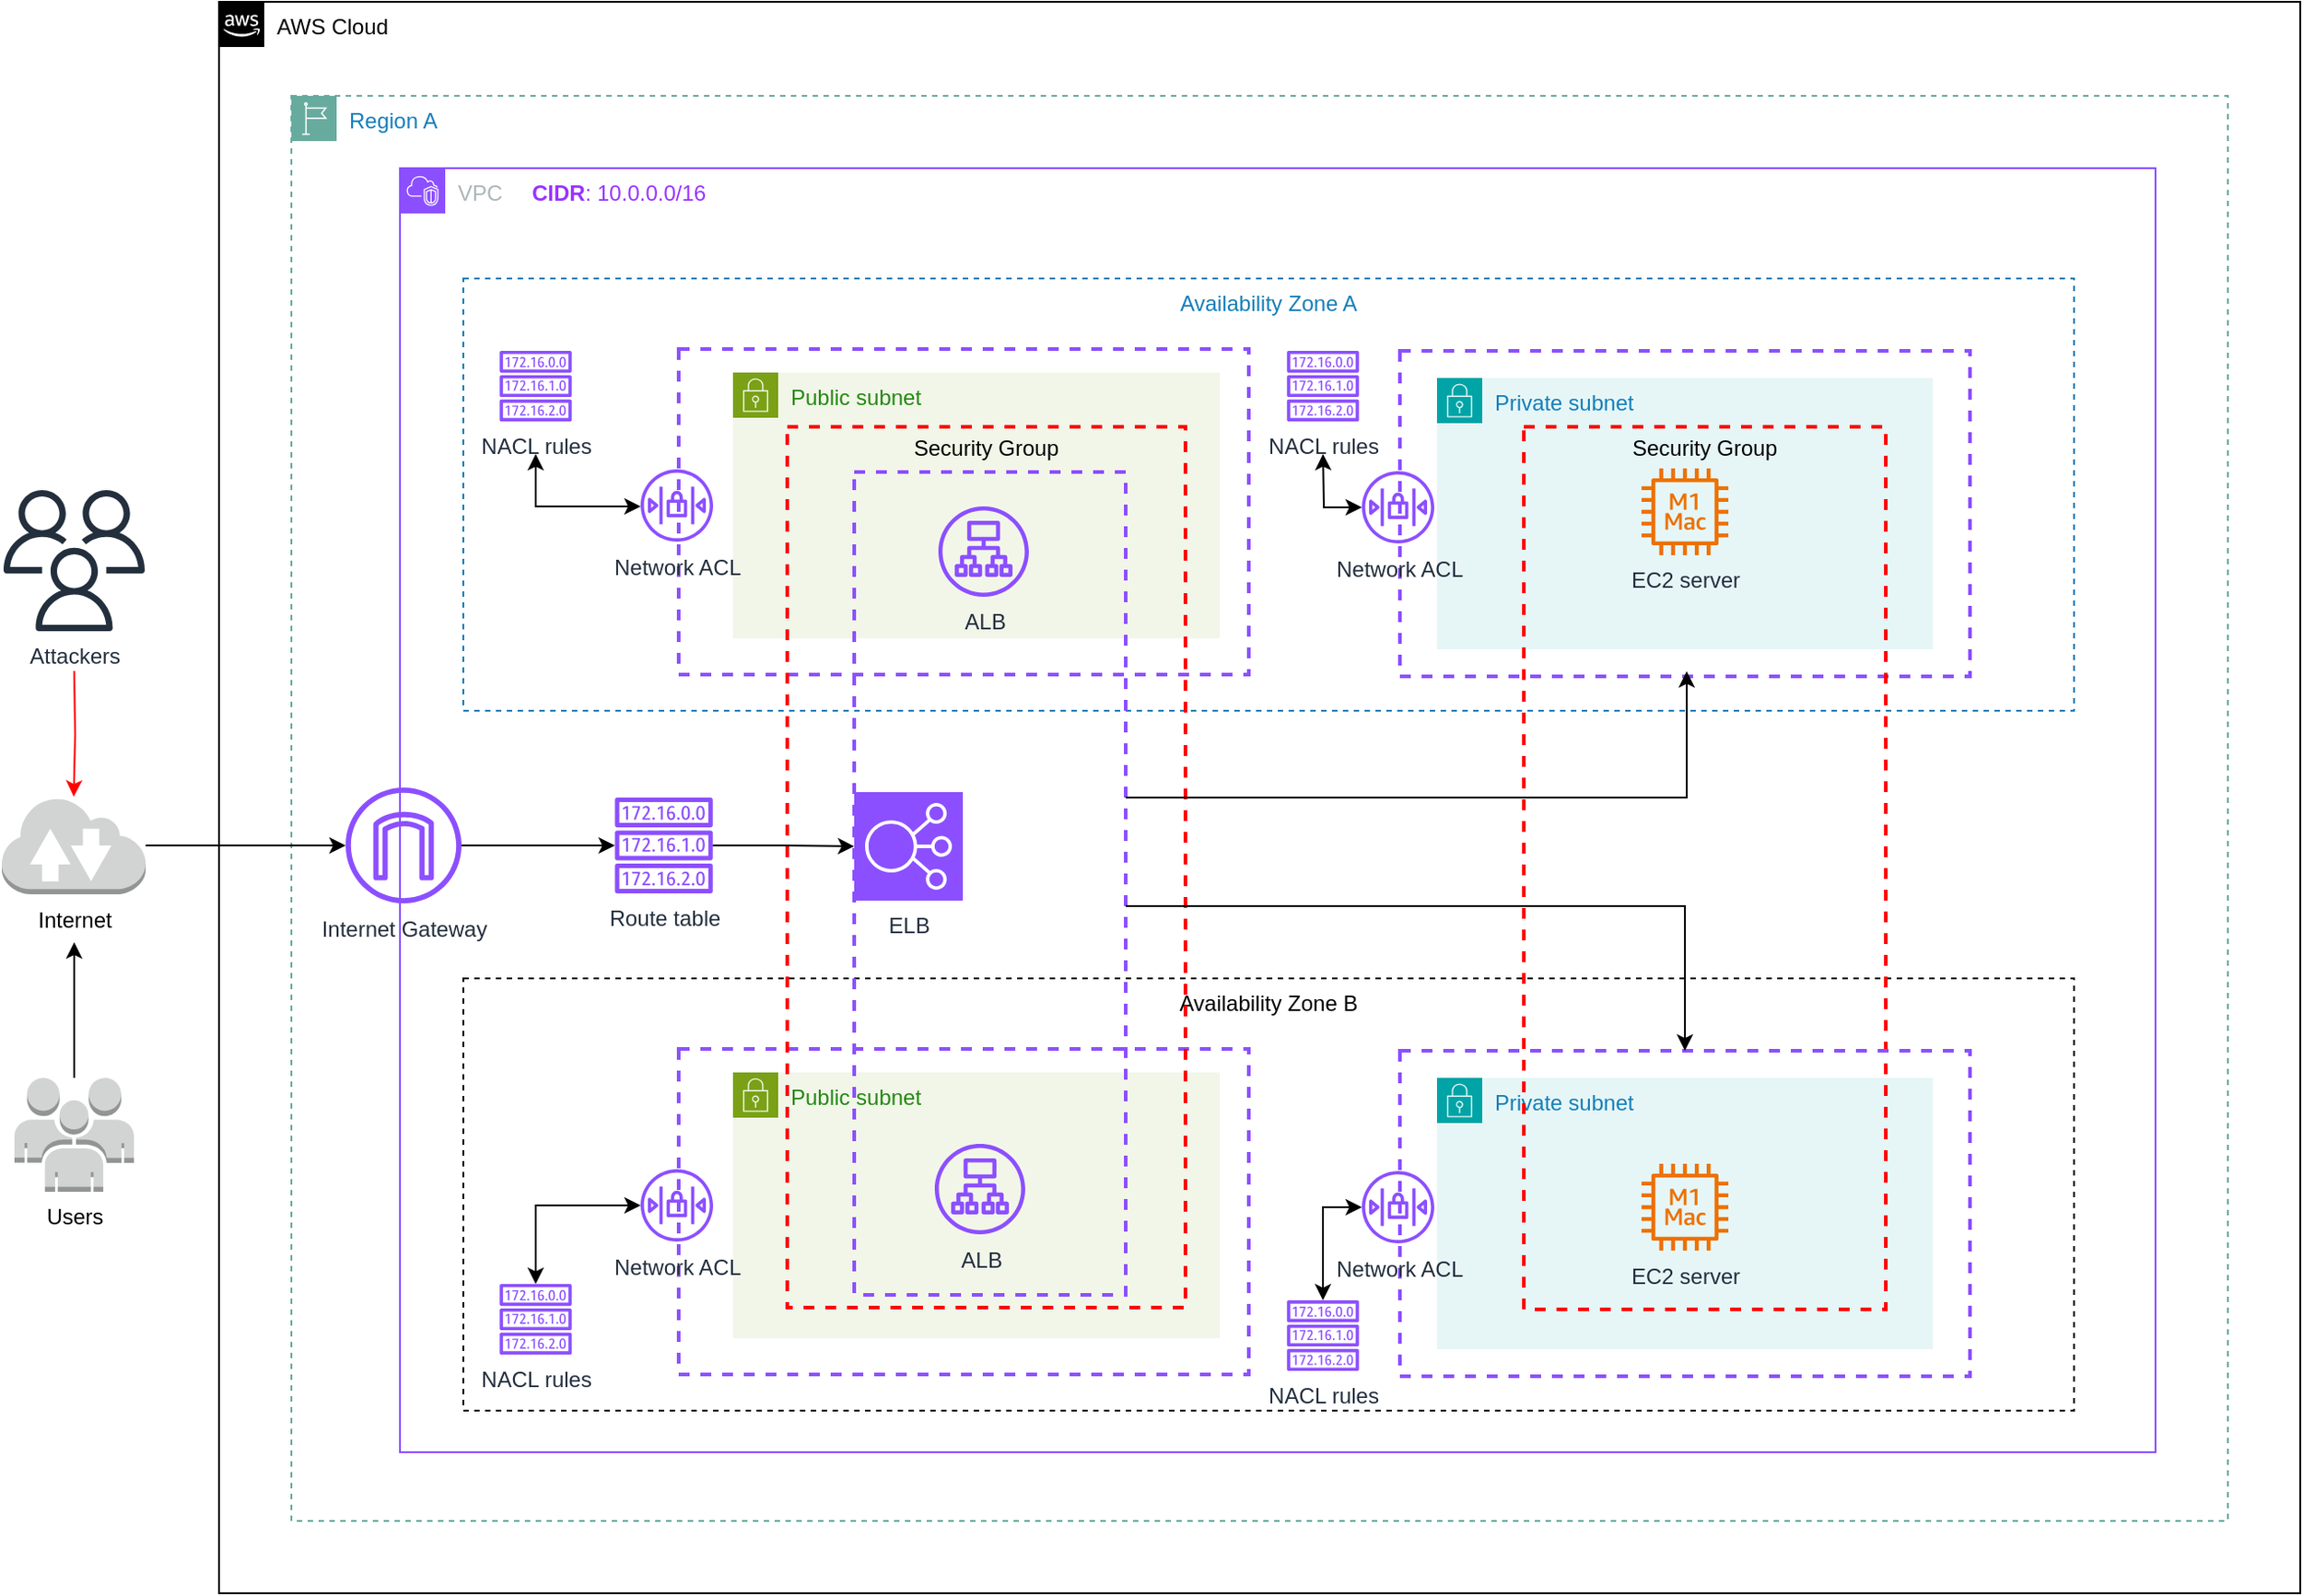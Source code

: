 <mxfile version="27.2.0">
  <diagram id="Ht1M8jgEwFfnCIfOTk4-" name="Page-1">
    <mxGraphModel dx="1234" dy="824" grid="1" gridSize="10" guides="1" tooltips="1" connect="1" arrows="1" fold="1" page="1" pageScale="1" pageWidth="1169" pageHeight="827" math="0" shadow="0">
      <root>
        <mxCell id="0" />
        <mxCell id="1" parent="0" />
        <mxCell id="-SwOJ4ZzwDQcredPTqo0-1" value="AWS Cloud" style="points=[[0,0],[0.25,0],[0.5,0],[0.75,0],[1,0],[1,0.25],[1,0.5],[1,0.75],[1,1],[0.75,1],[0.5,1],[0.25,1],[0,1],[0,0.75],[0,0.5],[0,0.25]];outlineConnect=0;html=1;whiteSpace=wrap;fontSize=12;fontStyle=0;container=1;pointerEvents=0;collapsible=0;recursiveResize=0;shape=mxgraph.aws4.group;grIcon=mxgraph.aws4.group_aws_cloud_alt;fillColor=none;verticalAlign=top;align=left;spacingLeft=30;dashed=0;strokeColor=#000000;" vertex="1" parent="1">
          <mxGeometry x="160" y="80" width="1150" height="880" as="geometry" />
        </mxCell>
        <mxCell id="-SwOJ4ZzwDQcredPTqo0-58" value="Region A" style="points=[[0,0],[0.25,0],[0.5,0],[0.75,0],[1,0],[1,0.25],[1,0.5],[1,0.75],[1,1],[0.75,1],[0.5,1],[0.25,1],[0,1],[0,0.75],[0,0.5],[0,0.25]];outlineConnect=0;gradientColor=none;html=1;whiteSpace=wrap;fontSize=12;fontStyle=0;container=1;pointerEvents=0;collapsible=0;recursiveResize=0;shape=mxgraph.aws4.group;grIcon=mxgraph.aws4.group_region;strokeColor=#67AB9F;fillColor=none;verticalAlign=top;align=left;spacingLeft=30;fontColor=#147EBA;dashed=1;" vertex="1" parent="-SwOJ4ZzwDQcredPTqo0-1">
          <mxGeometry x="40" y="52" width="1070" height="788" as="geometry" />
        </mxCell>
        <mxCell id="-SwOJ4ZzwDQcredPTqo0-138" value="VPC" style="points=[[0,0],[0.25,0],[0.5,0],[0.75,0],[1,0],[1,0.25],[1,0.5],[1,0.75],[1,1],[0.75,1],[0.5,1],[0.25,1],[0,1],[0,0.75],[0,0.5],[0,0.25]];outlineConnect=0;gradientColor=none;html=1;whiteSpace=wrap;fontSize=12;fontStyle=0;container=1;pointerEvents=0;collapsible=0;recursiveResize=0;shape=mxgraph.aws4.group;grIcon=mxgraph.aws4.group_vpc2;strokeColor=#8C4FFF;fillColor=none;verticalAlign=top;align=left;spacingLeft=30;fontColor=#AAB7B8;dashed=0;" vertex="1" parent="-SwOJ4ZzwDQcredPTqo0-58">
          <mxGeometry x="60" y="40" width="970" height="710" as="geometry" />
        </mxCell>
        <mxCell id="-SwOJ4ZzwDQcredPTqo0-159" value="&lt;font style=&quot;color: rgb(0, 0, 0);&quot;&gt;Availability Zone B&lt;/font&gt;" style="fillColor=none;strokeColor=#000000;dashed=1;verticalAlign=top;fontStyle=0;fontColor=#147EBA;whiteSpace=wrap;html=1;" vertex="1" parent="-SwOJ4ZzwDQcredPTqo0-138">
          <mxGeometry x="35" y="448" width="890" height="239" as="geometry" />
        </mxCell>
        <mxCell id="-SwOJ4ZzwDQcredPTqo0-160" value="Private subnet" style="points=[[0,0],[0.25,0],[0.5,0],[0.75,0],[1,0],[1,0.25],[1,0.5],[1,0.75],[1,1],[0.75,1],[0.5,1],[0.25,1],[0,1],[0,0.75],[0,0.5],[0,0.25]];outlineConnect=0;gradientColor=none;html=1;whiteSpace=wrap;fontSize=12;fontStyle=0;container=1;pointerEvents=0;collapsible=0;recursiveResize=0;shape=mxgraph.aws4.group;grIcon=mxgraph.aws4.group_security_group;grStroke=0;strokeColor=#00A4A6;fillColor=#E6F6F7;verticalAlign=top;align=left;spacingLeft=30;fontColor=#147EBA;dashed=0;" vertex="1" parent="-SwOJ4ZzwDQcredPTqo0-138">
          <mxGeometry x="573" y="503" width="274" height="150" as="geometry" />
        </mxCell>
        <mxCell id="-SwOJ4ZzwDQcredPTqo0-161" value="Public subnet" style="points=[[0,0],[0.25,0],[0.5,0],[0.75,0],[1,0],[1,0.25],[1,0.5],[1,0.75],[1,1],[0.75,1],[0.5,1],[0.25,1],[0,1],[0,0.75],[0,0.5],[0,0.25]];outlineConnect=0;gradientColor=none;html=1;whiteSpace=wrap;fontSize=12;fontStyle=0;container=1;pointerEvents=0;collapsible=0;recursiveResize=0;shape=mxgraph.aws4.group;grIcon=mxgraph.aws4.group_security_group;grStroke=0;strokeColor=#7AA116;fillColor=#F2F6E8;verticalAlign=top;align=left;spacingLeft=30;fontColor=#248814;dashed=0;" vertex="1" parent="-SwOJ4ZzwDQcredPTqo0-138">
          <mxGeometry x="184" y="500" width="269" height="147" as="geometry" />
        </mxCell>
        <mxCell id="-SwOJ4ZzwDQcredPTqo0-162" value="" style="fontStyle=0;verticalAlign=top;align=center;spacingTop=-2;fillColor=none;rounded=0;whiteSpace=wrap;html=1;strokeColor=light-dark(#8c4fff, #ff9090);strokeWidth=2;dashed=1;container=1;collapsible=0;expand=0;recursiveResize=0;" vertex="1" parent="-SwOJ4ZzwDQcredPTqo0-138">
          <mxGeometry x="154" y="487" width="315" height="180" as="geometry" />
        </mxCell>
        <mxCell id="-SwOJ4ZzwDQcredPTqo0-163" value="Network ACL" style="sketch=0;outlineConnect=0;fontColor=#232F3E;gradientColor=none;fillColor=#8C4FFF;strokeColor=none;dashed=0;verticalLabelPosition=bottom;verticalAlign=top;align=center;html=1;fontSize=12;fontStyle=0;aspect=fixed;pointerEvents=1;shape=mxgraph.aws4.network_access_control_list;" vertex="1" parent="-SwOJ4ZzwDQcredPTqo0-162">
          <mxGeometry x="-21" y="66.5" width="40" height="40" as="geometry" />
        </mxCell>
        <mxCell id="-SwOJ4ZzwDQcredPTqo0-145" value="&lt;div&gt;&lt;b&gt;CIDR&lt;/b&gt;: 10.0.0.0/16&lt;/div&gt;" style="text;html=1;align=left;verticalAlign=middle;whiteSpace=wrap;rounded=0;fontColor=#9933FF;" vertex="1" parent="-SwOJ4ZzwDQcredPTqo0-138">
          <mxGeometry x="71" y="-1" width="204" height="30" as="geometry" />
        </mxCell>
        <mxCell id="-SwOJ4ZzwDQcredPTqo0-140" value="Availability Zone A" style="fillColor=none;strokeColor=#147EBA;dashed=1;verticalAlign=top;fontStyle=0;fontColor=#147EBA;whiteSpace=wrap;html=1;" vertex="1" parent="-SwOJ4ZzwDQcredPTqo0-138">
          <mxGeometry x="35" y="61" width="890" height="239" as="geometry" />
        </mxCell>
        <mxCell id="-SwOJ4ZzwDQcredPTqo0-141" value="Private subnet" style="points=[[0,0],[0.25,0],[0.5,0],[0.75,0],[1,0],[1,0.25],[1,0.5],[1,0.75],[1,1],[0.75,1],[0.5,1],[0.25,1],[0,1],[0,0.75],[0,0.5],[0,0.25]];outlineConnect=0;gradientColor=none;html=1;whiteSpace=wrap;fontSize=12;fontStyle=0;container=1;pointerEvents=0;collapsible=0;recursiveResize=0;shape=mxgraph.aws4.group;grIcon=mxgraph.aws4.group_security_group;grStroke=0;strokeColor=#00A4A6;fillColor=#E6F6F7;verticalAlign=top;align=left;spacingLeft=30;fontColor=#147EBA;dashed=0;" vertex="1" parent="-SwOJ4ZzwDQcredPTqo0-138">
          <mxGeometry x="573" y="116" width="274" height="150" as="geometry" />
        </mxCell>
        <mxCell id="-SwOJ4ZzwDQcredPTqo0-150" value="Public subnet" style="points=[[0,0],[0.25,0],[0.5,0],[0.75,0],[1,0],[1,0.25],[1,0.5],[1,0.75],[1,1],[0.75,1],[0.5,1],[0.25,1],[0,1],[0,0.75],[0,0.5],[0,0.25]];outlineConnect=0;gradientColor=none;html=1;whiteSpace=wrap;fontSize=12;fontStyle=0;container=1;pointerEvents=0;collapsible=0;recursiveResize=0;shape=mxgraph.aws4.group;grIcon=mxgraph.aws4.group_security_group;grStroke=0;strokeColor=#7AA116;fillColor=#F2F6E8;verticalAlign=top;align=left;spacingLeft=30;fontColor=#248814;dashed=0;" vertex="1" parent="-SwOJ4ZzwDQcredPTqo0-138">
          <mxGeometry x="184" y="113" width="269" height="147" as="geometry" />
        </mxCell>
        <mxCell id="-SwOJ4ZzwDQcredPTqo0-172" style="edgeStyle=orthogonalEdgeStyle;rounded=0;orthogonalLoop=1;jettySize=auto;html=1;" edge="1" parent="-SwOJ4ZzwDQcredPTqo0-138" source="-SwOJ4ZzwDQcredPTqo0-155" target="-SwOJ4ZzwDQcredPTqo0-171">
          <mxGeometry relative="1" as="geometry" />
        </mxCell>
        <mxCell id="-SwOJ4ZzwDQcredPTqo0-155" value="Internet Gateway" style="sketch=0;outlineConnect=0;fontColor=#232F3E;gradientColor=none;fillColor=#8C4FFF;strokeColor=none;dashed=0;verticalLabelPosition=bottom;verticalAlign=top;align=center;html=1;fontSize=12;fontStyle=0;aspect=fixed;pointerEvents=1;shape=mxgraph.aws4.internet_gateway;" vertex="1" parent="-SwOJ4ZzwDQcredPTqo0-138">
          <mxGeometry x="-30" y="342.5" width="64" height="64" as="geometry" />
        </mxCell>
        <mxCell id="-SwOJ4ZzwDQcredPTqo0-156" value="" style="fontStyle=0;verticalAlign=top;align=center;spacingTop=-2;fillColor=none;rounded=0;whiteSpace=wrap;html=1;strokeColor=light-dark(#8c4fff, #ff9090);strokeWidth=2;dashed=1;container=1;collapsible=0;expand=0;recursiveResize=0;" vertex="1" parent="-SwOJ4ZzwDQcredPTqo0-138">
          <mxGeometry x="154" y="100" width="315" height="180" as="geometry" />
        </mxCell>
        <mxCell id="-SwOJ4ZzwDQcredPTqo0-154" value="Network ACL" style="sketch=0;outlineConnect=0;fontColor=#232F3E;gradientColor=none;fillColor=#8C4FFF;strokeColor=none;dashed=0;verticalLabelPosition=bottom;verticalAlign=top;align=center;html=1;fontSize=12;fontStyle=0;aspect=fixed;pointerEvents=1;shape=mxgraph.aws4.network_access_control_list;" vertex="1" parent="-SwOJ4ZzwDQcredPTqo0-156">
          <mxGeometry x="-21" y="66.5" width="40" height="40" as="geometry" />
        </mxCell>
        <mxCell id="-SwOJ4ZzwDQcredPTqo0-173" value="Security Group" style="fontStyle=0;verticalAlign=top;align=center;spacingTop=-2;fillColor=none;rounded=0;whiteSpace=wrap;html=1;strokeColor=#FF0000;strokeWidth=2;dashed=1;container=1;collapsible=0;expand=0;recursiveResize=0;" vertex="1" parent="-SwOJ4ZzwDQcredPTqo0-156">
          <mxGeometry x="60" y="43" width="220" height="487" as="geometry" />
        </mxCell>
        <mxCell id="-SwOJ4ZzwDQcredPTqo0-174" value="ALB" style="sketch=0;outlineConnect=0;fontColor=#232F3E;gradientColor=none;fillColor=#8C4FFF;strokeColor=none;dashed=0;verticalLabelPosition=bottom;verticalAlign=top;align=center;html=1;fontSize=12;fontStyle=0;aspect=fixed;pointerEvents=1;shape=mxgraph.aws4.application_load_balancer;" vertex="1" parent="-SwOJ4ZzwDQcredPTqo0-173">
          <mxGeometry x="83.5" y="44" width="50" height="50" as="geometry" />
        </mxCell>
        <mxCell id="-SwOJ4ZzwDQcredPTqo0-177" value="" style="fontStyle=0;verticalAlign=top;align=center;spacingTop=-2;fillColor=none;rounded=0;whiteSpace=wrap;html=1;strokeColor=light-dark(#8c4fff, #ff9090);strokeWidth=2;dashed=1;container=1;collapsible=0;expand=0;recursiveResize=0;" vertex="1" parent="-SwOJ4ZzwDQcredPTqo0-173">
          <mxGeometry x="37" y="25" width="150" height="455" as="geometry" />
        </mxCell>
        <mxCell id="-SwOJ4ZzwDQcredPTqo0-176" value="ELB" style="sketch=0;points=[[0,0,0],[0.25,0,0],[0.5,0,0],[0.75,0,0],[1,0,0],[0,1,0],[0.25,1,0],[0.5,1,0],[0.75,1,0],[1,1,0],[0,0.25,0],[0,0.5,0],[0,0.75,0],[1,0.25,0],[1,0.5,0],[1,0.75,0]];outlineConnect=0;fontColor=#232F3E;fillColor=#8C4FFF;strokeColor=#ffffff;dashed=0;verticalLabelPosition=bottom;verticalAlign=top;align=center;html=1;fontSize=12;fontStyle=0;aspect=fixed;shape=mxgraph.aws4.resourceIcon;resIcon=mxgraph.aws4.elastic_load_balancing;" vertex="1" parent="-SwOJ4ZzwDQcredPTqo0-173">
          <mxGeometry x="37" y="202" width="60" height="60" as="geometry" />
        </mxCell>
        <mxCell id="-SwOJ4ZzwDQcredPTqo0-157" value="" style="fontStyle=0;verticalAlign=top;align=center;spacingTop=-2;fillColor=none;rounded=0;whiteSpace=wrap;html=1;strokeColor=light-dark(#8c4fff, #ff9090);strokeWidth=2;dashed=1;container=1;collapsible=0;expand=0;recursiveResize=0;" vertex="1" parent="-SwOJ4ZzwDQcredPTqo0-138">
          <mxGeometry x="552.5" y="101" width="315" height="180" as="geometry" />
        </mxCell>
        <mxCell id="-SwOJ4ZzwDQcredPTqo0-158" value="Network ACL" style="sketch=0;outlineConnect=0;fontColor=#232F3E;gradientColor=none;fillColor=#8C4FFF;strokeColor=none;dashed=0;verticalLabelPosition=bottom;verticalAlign=top;align=center;html=1;fontSize=12;fontStyle=0;aspect=fixed;pointerEvents=1;shape=mxgraph.aws4.network_access_control_list;" vertex="1" parent="-SwOJ4ZzwDQcredPTqo0-157">
          <mxGeometry x="-21" y="66.5" width="40" height="40" as="geometry" />
        </mxCell>
        <mxCell id="-SwOJ4ZzwDQcredPTqo0-168" value="EC2 server" style="sketch=0;outlineConnect=0;fontColor=#232F3E;gradientColor=none;fillColor=#ED7100;strokeColor=none;dashed=0;verticalLabelPosition=bottom;verticalAlign=top;align=center;html=1;fontSize=12;fontStyle=0;aspect=fixed;pointerEvents=1;shape=mxgraph.aws4.ec2_m1_mac_instance;" vertex="1" parent="-SwOJ4ZzwDQcredPTqo0-157">
          <mxGeometry x="133.5" y="65" width="48" height="48" as="geometry" />
        </mxCell>
        <mxCell id="-SwOJ4ZzwDQcredPTqo0-184" value="Security Group" style="fontStyle=0;verticalAlign=top;align=center;spacingTop=-2;fillColor=none;rounded=0;whiteSpace=wrap;html=1;strokeColor=#FF0000;strokeWidth=2;dashed=1;container=1;collapsible=0;expand=0;recursiveResize=0;" vertex="1" parent="-SwOJ4ZzwDQcredPTqo0-157">
          <mxGeometry x="68.5" y="42" width="200" height="488" as="geometry" />
        </mxCell>
        <mxCell id="-SwOJ4ZzwDQcredPTqo0-164" value="" style="fontStyle=0;verticalAlign=top;align=center;spacingTop=-2;fillColor=none;rounded=0;whiteSpace=wrap;html=1;strokeColor=light-dark(#8c4fff, #ff9090);strokeWidth=2;dashed=1;container=1;collapsible=0;expand=0;recursiveResize=0;" vertex="1" parent="-SwOJ4ZzwDQcredPTqo0-138">
          <mxGeometry x="552.5" y="488" width="315" height="180" as="geometry" />
        </mxCell>
        <mxCell id="-SwOJ4ZzwDQcredPTqo0-165" value="Network ACL" style="sketch=0;outlineConnect=0;fontColor=#232F3E;gradientColor=none;fillColor=#8C4FFF;strokeColor=none;dashed=0;verticalLabelPosition=bottom;verticalAlign=top;align=center;html=1;fontSize=12;fontStyle=0;aspect=fixed;pointerEvents=1;shape=mxgraph.aws4.network_access_control_list;" vertex="1" parent="-SwOJ4ZzwDQcredPTqo0-164">
          <mxGeometry x="-21" y="66.5" width="40" height="40" as="geometry" />
        </mxCell>
        <mxCell id="-SwOJ4ZzwDQcredPTqo0-170" value="EC2 server" style="sketch=0;outlineConnect=0;fontColor=#232F3E;gradientColor=none;fillColor=#ED7100;strokeColor=none;dashed=0;verticalLabelPosition=bottom;verticalAlign=top;align=center;html=1;fontSize=12;fontStyle=0;aspect=fixed;pointerEvents=1;shape=mxgraph.aws4.ec2_m1_mac_instance;" vertex="1" parent="-SwOJ4ZzwDQcredPTqo0-164">
          <mxGeometry x="133.5" y="62.5" width="48" height="48" as="geometry" />
        </mxCell>
        <mxCell id="-SwOJ4ZzwDQcredPTqo0-171" value="Route table" style="sketch=0;outlineConnect=0;fontColor=#232F3E;gradientColor=none;fillColor=#8C4FFF;strokeColor=none;dashed=0;verticalLabelPosition=bottom;verticalAlign=top;align=center;html=1;fontSize=12;fontStyle=0;aspect=fixed;pointerEvents=1;shape=mxgraph.aws4.route_table;" vertex="1" parent="-SwOJ4ZzwDQcredPTqo0-138">
          <mxGeometry x="118.61" y="348" width="54.39" height="53" as="geometry" />
        </mxCell>
        <mxCell id="-SwOJ4ZzwDQcredPTqo0-175" value="ALB" style="sketch=0;outlineConnect=0;fontColor=#232F3E;gradientColor=none;fillColor=#8C4FFF;strokeColor=none;dashed=0;verticalLabelPosition=bottom;verticalAlign=top;align=center;html=1;fontSize=12;fontStyle=0;aspect=fixed;pointerEvents=1;shape=mxgraph.aws4.application_load_balancer;" vertex="1" parent="-SwOJ4ZzwDQcredPTqo0-138">
          <mxGeometry x="295.5" y="539.5" width="50" height="50" as="geometry" />
        </mxCell>
        <mxCell id="-SwOJ4ZzwDQcredPTqo0-186" style="edgeStyle=orthogonalEdgeStyle;rounded=0;orthogonalLoop=1;jettySize=auto;html=1;startArrow=classic;startFill=1;" edge="1" parent="-SwOJ4ZzwDQcredPTqo0-138" target="-SwOJ4ZzwDQcredPTqo0-154">
          <mxGeometry relative="1" as="geometry">
            <mxPoint x="75" y="158" as="sourcePoint" />
            <Array as="points">
              <mxPoint x="75" y="187" />
            </Array>
          </mxGeometry>
        </mxCell>
        <mxCell id="-SwOJ4ZzwDQcredPTqo0-185" value="NACL rules" style="sketch=0;outlineConnect=0;fontColor=#232F3E;gradientColor=none;fillColor=#8C4FFF;strokeColor=none;dashed=0;verticalLabelPosition=bottom;verticalAlign=top;align=center;html=1;fontSize=12;fontStyle=0;aspect=fixed;pointerEvents=1;shape=mxgraph.aws4.route_table;" vertex="1" parent="-SwOJ4ZzwDQcredPTqo0-138">
          <mxGeometry x="55.0" y="101.0" width="40" height="38.98" as="geometry" />
        </mxCell>
        <mxCell id="-SwOJ4ZzwDQcredPTqo0-187" value="NACL rules" style="sketch=0;outlineConnect=0;fontColor=#232F3E;gradientColor=none;fillColor=#8C4FFF;strokeColor=none;dashed=0;verticalLabelPosition=bottom;verticalAlign=top;align=center;html=1;fontSize=12;fontStyle=0;aspect=fixed;pointerEvents=1;shape=mxgraph.aws4.route_table;" vertex="1" parent="-SwOJ4ZzwDQcredPTqo0-138">
          <mxGeometry x="55" y="617" width="40" height="38.98" as="geometry" />
        </mxCell>
        <mxCell id="-SwOJ4ZzwDQcredPTqo0-190" style="edgeStyle=orthogonalEdgeStyle;rounded=0;orthogonalLoop=1;jettySize=auto;html=1;startArrow=classic;startFill=1;" edge="1" parent="-SwOJ4ZzwDQcredPTqo0-138" source="-SwOJ4ZzwDQcredPTqo0-163" target="-SwOJ4ZzwDQcredPTqo0-187">
          <mxGeometry relative="1" as="geometry" />
        </mxCell>
        <mxCell id="-SwOJ4ZzwDQcredPTqo0-192" style="edgeStyle=orthogonalEdgeStyle;rounded=0;orthogonalLoop=1;jettySize=auto;html=1;entryX=0;entryY=0.5;entryDx=0;entryDy=0;entryPerimeter=0;" edge="1" parent="-SwOJ4ZzwDQcredPTqo0-138" source="-SwOJ4ZzwDQcredPTqo0-171" target="-SwOJ4ZzwDQcredPTqo0-176">
          <mxGeometry relative="1" as="geometry" />
        </mxCell>
        <mxCell id="-SwOJ4ZzwDQcredPTqo0-193" style="edgeStyle=orthogonalEdgeStyle;rounded=0;orthogonalLoop=1;jettySize=auto;html=1;entryX=0.45;entryY=0.277;entryDx=0;entryDy=0;entryPerimeter=0;" edge="1" parent="-SwOJ4ZzwDQcredPTqo0-138" source="-SwOJ4ZzwDQcredPTqo0-177" target="-SwOJ4ZzwDQcredPTqo0-184">
          <mxGeometry relative="1" as="geometry">
            <Array as="points">
              <mxPoint x="711" y="348" />
            </Array>
          </mxGeometry>
        </mxCell>
        <mxCell id="-SwOJ4ZzwDQcredPTqo0-195" style="edgeStyle=orthogonalEdgeStyle;rounded=0;orthogonalLoop=1;jettySize=auto;html=1;entryX=0.5;entryY=0;entryDx=0;entryDy=0;" edge="1" parent="-SwOJ4ZzwDQcredPTqo0-138" source="-SwOJ4ZzwDQcredPTqo0-177" target="-SwOJ4ZzwDQcredPTqo0-164">
          <mxGeometry relative="1" as="geometry">
            <Array as="points">
              <mxPoint x="710" y="408" />
            </Array>
          </mxGeometry>
        </mxCell>
        <mxCell id="-SwOJ4ZzwDQcredPTqo0-201" value="NACL rules" style="sketch=0;outlineConnect=0;fontColor=#232F3E;gradientColor=none;fillColor=#8C4FFF;strokeColor=none;dashed=0;verticalLabelPosition=bottom;verticalAlign=top;align=center;html=1;fontSize=12;fontStyle=0;aspect=fixed;pointerEvents=1;shape=mxgraph.aws4.route_table;" vertex="1" parent="-SwOJ4ZzwDQcredPTqo0-138">
          <mxGeometry x="490" y="101" width="40" height="38.98" as="geometry" />
        </mxCell>
        <mxCell id="-SwOJ4ZzwDQcredPTqo0-202" style="edgeStyle=orthogonalEdgeStyle;rounded=0;orthogonalLoop=1;jettySize=auto;html=1;startArrow=classic;startFill=1;" edge="1" parent="-SwOJ4ZzwDQcredPTqo0-138" source="-SwOJ4ZzwDQcredPTqo0-158">
          <mxGeometry relative="1" as="geometry">
            <mxPoint x="510" y="158" as="targetPoint" />
          </mxGeometry>
        </mxCell>
        <mxCell id="-SwOJ4ZzwDQcredPTqo0-203" value="NACL rules" style="sketch=0;outlineConnect=0;fontColor=#232F3E;gradientColor=none;fillColor=#8C4FFF;strokeColor=none;dashed=0;verticalLabelPosition=bottom;verticalAlign=top;align=center;html=1;fontSize=12;fontStyle=0;aspect=fixed;pointerEvents=1;shape=mxgraph.aws4.route_table;" vertex="1" parent="-SwOJ4ZzwDQcredPTqo0-138">
          <mxGeometry x="490" y="626.02" width="40" height="38.98" as="geometry" />
        </mxCell>
        <mxCell id="-SwOJ4ZzwDQcredPTqo0-204" style="edgeStyle=orthogonalEdgeStyle;rounded=0;orthogonalLoop=1;jettySize=auto;html=1;startArrow=classic;startFill=1;" edge="1" parent="-SwOJ4ZzwDQcredPTqo0-138" source="-SwOJ4ZzwDQcredPTqo0-165" target="-SwOJ4ZzwDQcredPTqo0-203">
          <mxGeometry relative="1" as="geometry" />
        </mxCell>
        <mxCell id="-SwOJ4ZzwDQcredPTqo0-166" style="edgeStyle=orthogonalEdgeStyle;rounded=0;orthogonalLoop=1;jettySize=auto;html=1;" edge="1" parent="1" source="-SwOJ4ZzwDQcredPTqo0-137" target="-SwOJ4ZzwDQcredPTqo0-155">
          <mxGeometry relative="1" as="geometry" />
        </mxCell>
        <mxCell id="-SwOJ4ZzwDQcredPTqo0-137" value="Internet" style="outlineConnect=0;dashed=0;verticalLabelPosition=bottom;verticalAlign=top;align=center;html=1;shape=mxgraph.aws3.internet_2;fillColor=#D2D3D3;gradientColor=none;" vertex="1" parent="1">
          <mxGeometry x="40" y="519.5" width="79.5" height="54" as="geometry" />
        </mxCell>
        <mxCell id="-SwOJ4ZzwDQcredPTqo0-197" style="edgeStyle=orthogonalEdgeStyle;rounded=0;orthogonalLoop=1;jettySize=auto;html=1;" edge="1" parent="1" source="-SwOJ4ZzwDQcredPTqo0-196">
          <mxGeometry relative="1" as="geometry">
            <mxPoint x="80" y="600" as="targetPoint" />
          </mxGeometry>
        </mxCell>
        <mxCell id="-SwOJ4ZzwDQcredPTqo0-196" value="Users" style="outlineConnect=0;dashed=0;verticalLabelPosition=bottom;verticalAlign=top;align=center;html=1;shape=mxgraph.aws3.users;fillColor=#D2D3D3;gradientColor=none;" vertex="1" parent="1">
          <mxGeometry x="47" y="675" width="66" height="63" as="geometry" />
        </mxCell>
        <mxCell id="-SwOJ4ZzwDQcredPTqo0-199" style="edgeStyle=orthogonalEdgeStyle;rounded=0;orthogonalLoop=1;jettySize=auto;html=1;strokeColor=#FF0000;" edge="1" parent="1" target="-SwOJ4ZzwDQcredPTqo0-137">
          <mxGeometry relative="1" as="geometry">
            <mxPoint x="80" y="450" as="sourcePoint" />
          </mxGeometry>
        </mxCell>
        <mxCell id="-SwOJ4ZzwDQcredPTqo0-198" value="Attackers" style="sketch=0;outlineConnect=0;fontColor=#232F3E;gradientColor=none;fillColor=#232F3D;strokeColor=none;dashed=0;verticalLabelPosition=bottom;verticalAlign=top;align=center;html=1;fontSize=12;fontStyle=0;aspect=fixed;pointerEvents=1;shape=mxgraph.aws4.users;" vertex="1" parent="1">
          <mxGeometry x="41" y="350" width="78" height="78" as="geometry" />
        </mxCell>
      </root>
    </mxGraphModel>
  </diagram>
</mxfile>
